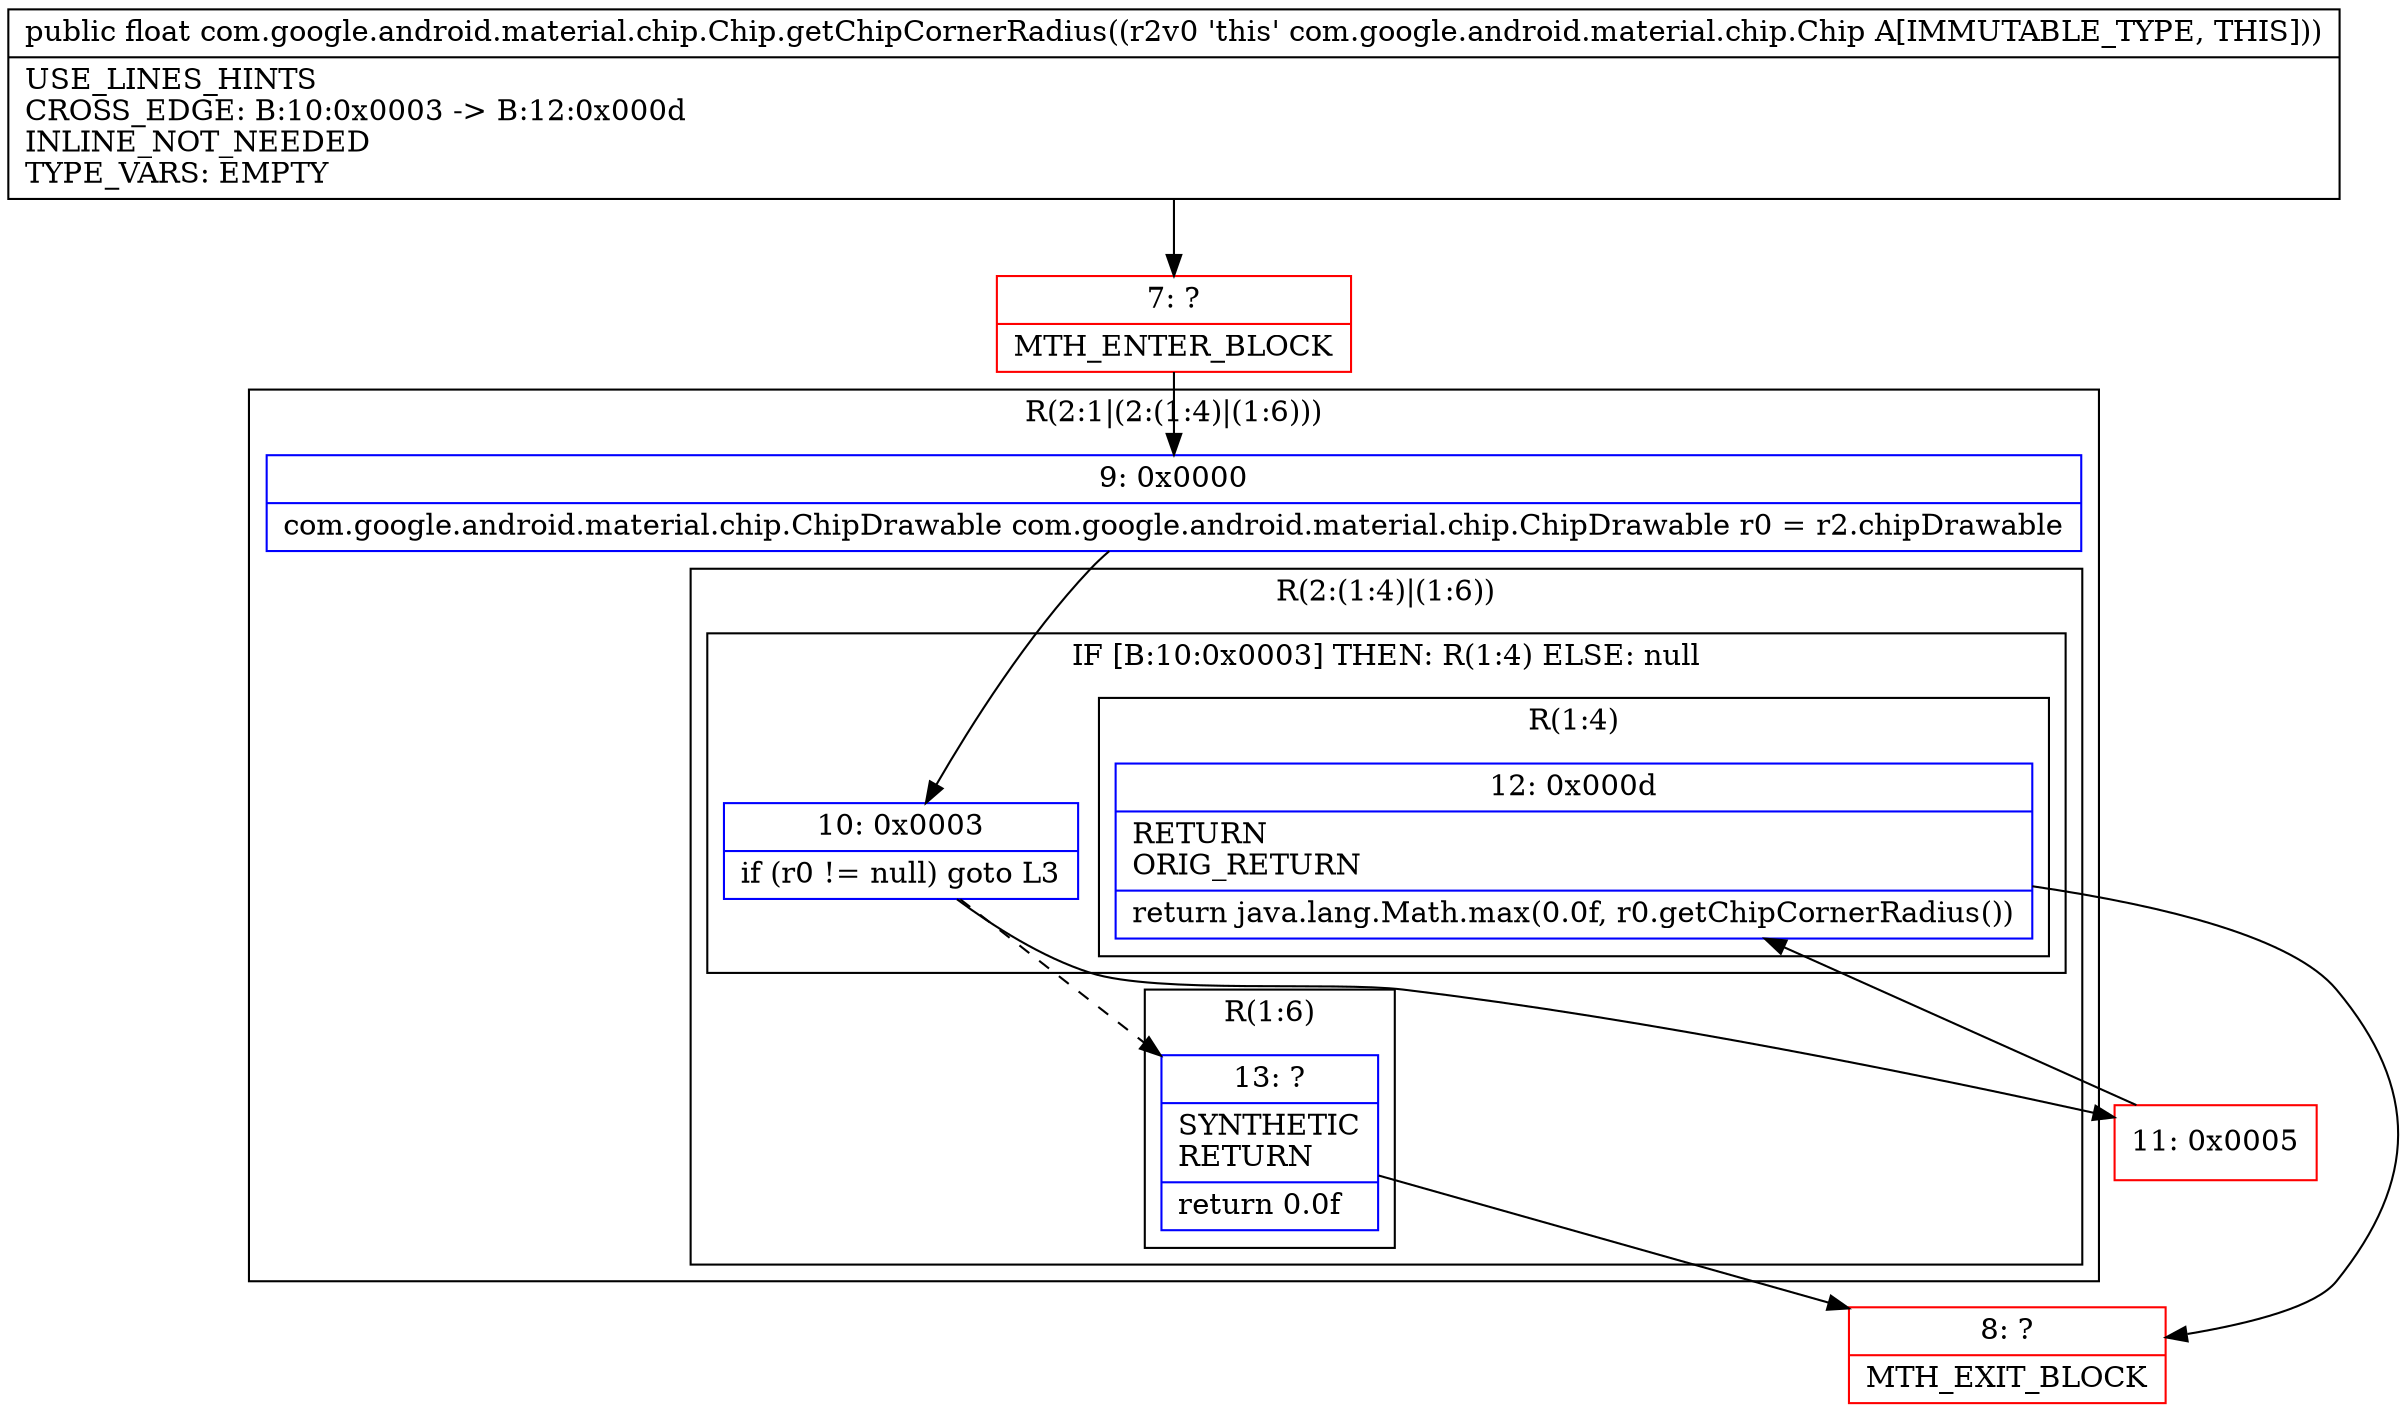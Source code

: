 digraph "CFG forcom.google.android.material.chip.Chip.getChipCornerRadius()F" {
subgraph cluster_Region_692807470 {
label = "R(2:1|(2:(1:4)|(1:6)))";
node [shape=record,color=blue];
Node_9 [shape=record,label="{9\:\ 0x0000|com.google.android.material.chip.ChipDrawable com.google.android.material.chip.ChipDrawable r0 = r2.chipDrawable\l}"];
subgraph cluster_Region_188088363 {
label = "R(2:(1:4)|(1:6))";
node [shape=record,color=blue];
subgraph cluster_IfRegion_343766790 {
label = "IF [B:10:0x0003] THEN: R(1:4) ELSE: null";
node [shape=record,color=blue];
Node_10 [shape=record,label="{10\:\ 0x0003|if (r0 != null) goto L3\l}"];
subgraph cluster_Region_1116102638 {
label = "R(1:4)";
node [shape=record,color=blue];
Node_12 [shape=record,label="{12\:\ 0x000d|RETURN\lORIG_RETURN\l|return java.lang.Math.max(0.0f, r0.getChipCornerRadius())\l}"];
}
}
subgraph cluster_Region_76901467 {
label = "R(1:6)";
node [shape=record,color=blue];
Node_13 [shape=record,label="{13\:\ ?|SYNTHETIC\lRETURN\l|return 0.0f\l}"];
}
}
}
Node_7 [shape=record,color=red,label="{7\:\ ?|MTH_ENTER_BLOCK\l}"];
Node_11 [shape=record,color=red,label="{11\:\ 0x0005}"];
Node_8 [shape=record,color=red,label="{8\:\ ?|MTH_EXIT_BLOCK\l}"];
MethodNode[shape=record,label="{public float com.google.android.material.chip.Chip.getChipCornerRadius((r2v0 'this' com.google.android.material.chip.Chip A[IMMUTABLE_TYPE, THIS]))  | USE_LINES_HINTS\lCROSS_EDGE: B:10:0x0003 \-\> B:12:0x000d\lINLINE_NOT_NEEDED\lTYPE_VARS: EMPTY\l}"];
MethodNode -> Node_7;Node_9 -> Node_10;
Node_10 -> Node_11;
Node_10 -> Node_13[style=dashed];
Node_12 -> Node_8;
Node_13 -> Node_8;
Node_7 -> Node_9;
Node_11 -> Node_12;
}

